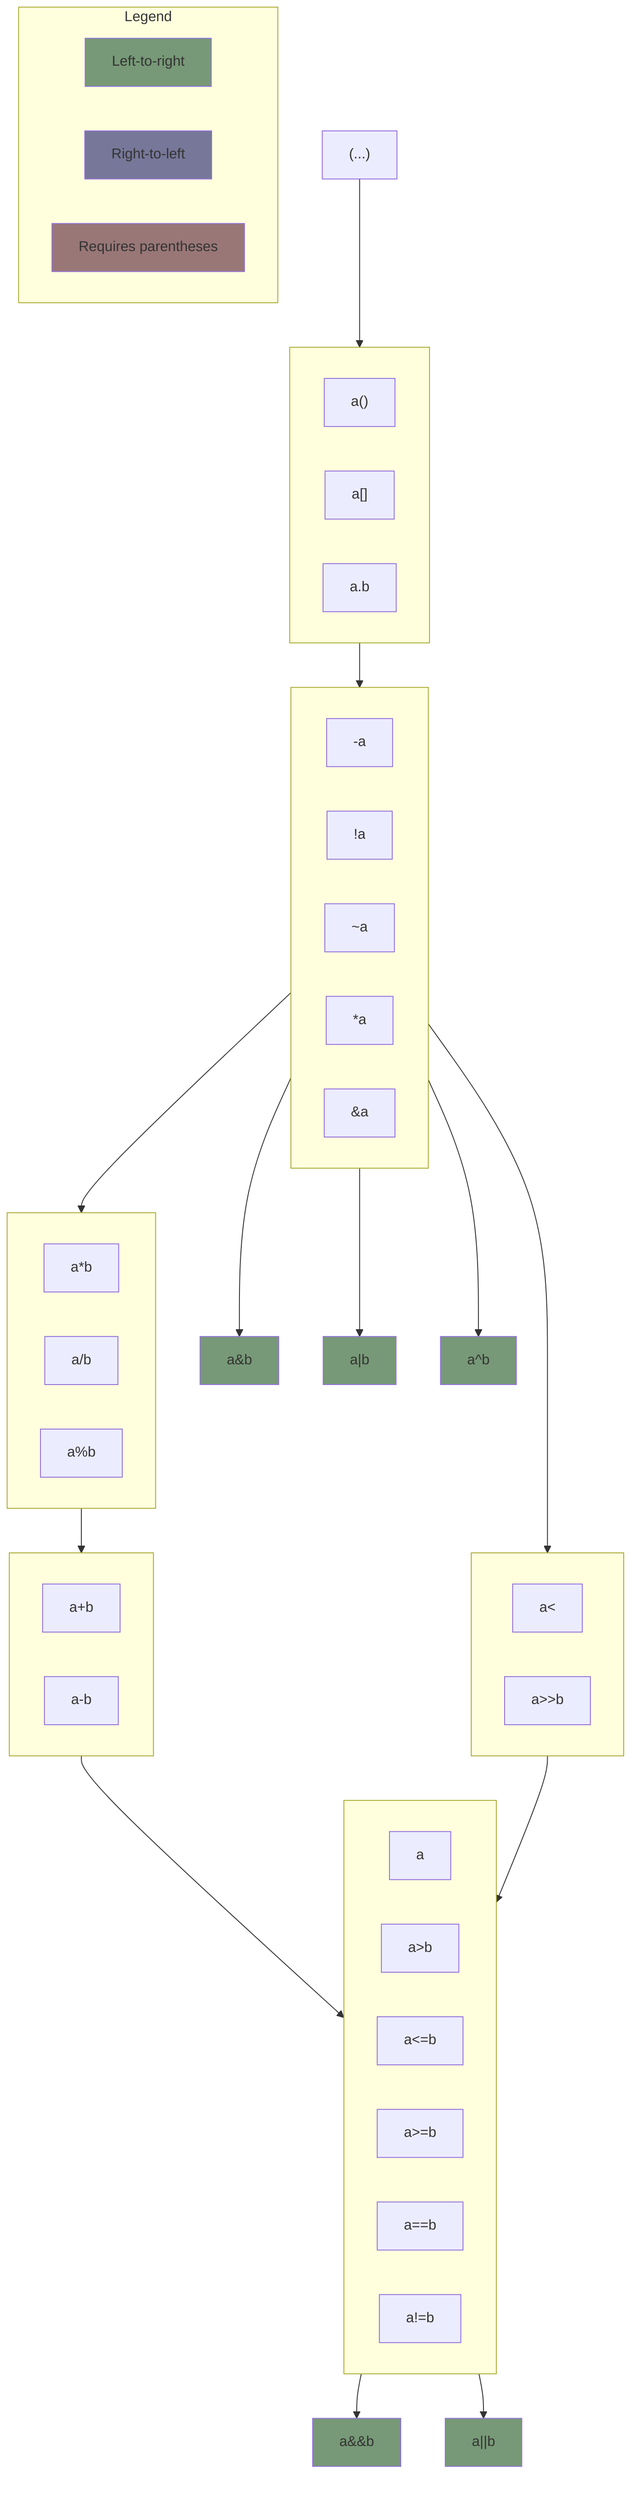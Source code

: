 flowchart TD
    classDef ltrGraph fill:#797;
    classDef rtlGraph fill:#779;
    classDef noneGraph fill:#977;
    subgraph legend["Legend"]
    legend0["Left-to-right"]:::ltrGraph
    legend1["Right-to-left"]:::rtlGraph
    legend2["Requires parentheses"]:::noneGraph
    end
    A["(...)"]
    subgraph primary[" "]
    primary0["a()"]
    primary1["a[]"]
    primary2["a.b"]
    end
    subgraph unary[" "]
    unary0["-a"]
    unary1["!a"]
    unary2["~a"]
    unary3["*a"]
    unary4["&a"]
    end
    subgraph multiplicative[" "]
    multiplicative0["a*b"]
    multiplicative1["a/b"]
    multiplicative2["a%b"]
    end
    subgraph additive[" "]
    additive0["a+b"]
    additive1["a-b"]
    end
    subgraph shift[" "]
    shift0["a<<b"]
    shift1["a>>b"]
    end
    subgraph relational[" "]
    relational0["a<b"]
    relational1["a>b"]
    relational2["a<=b"]
    relational3["a>=b"]
    relational4["a==b"]
    relational5["a!=b"]
    end
    class primary ltrGraph;
    class unary rtlGraph;
    class multiplicative ltrGraph;
    class additive ltrGraph;
    class shift noneGraph;
    class relational noneGraph;
    A-->primary
    primary-->unary
    unary-->multiplicative
    unary-->shift
    unary-->binary0["a&b"]:::ltrGraph;
    unary-->binary1["a|b"]:::ltrGraph;
    unary-->binary2["a^b"]:::ltrGraph;
    multiplicative-->additive
    additive-->relational
    shift-->relational
    relational-->shortcircuit0["a&&b"]:::ltrGraph;
    relational-->shortcircuit1["a||b"]:::ltrGraph;